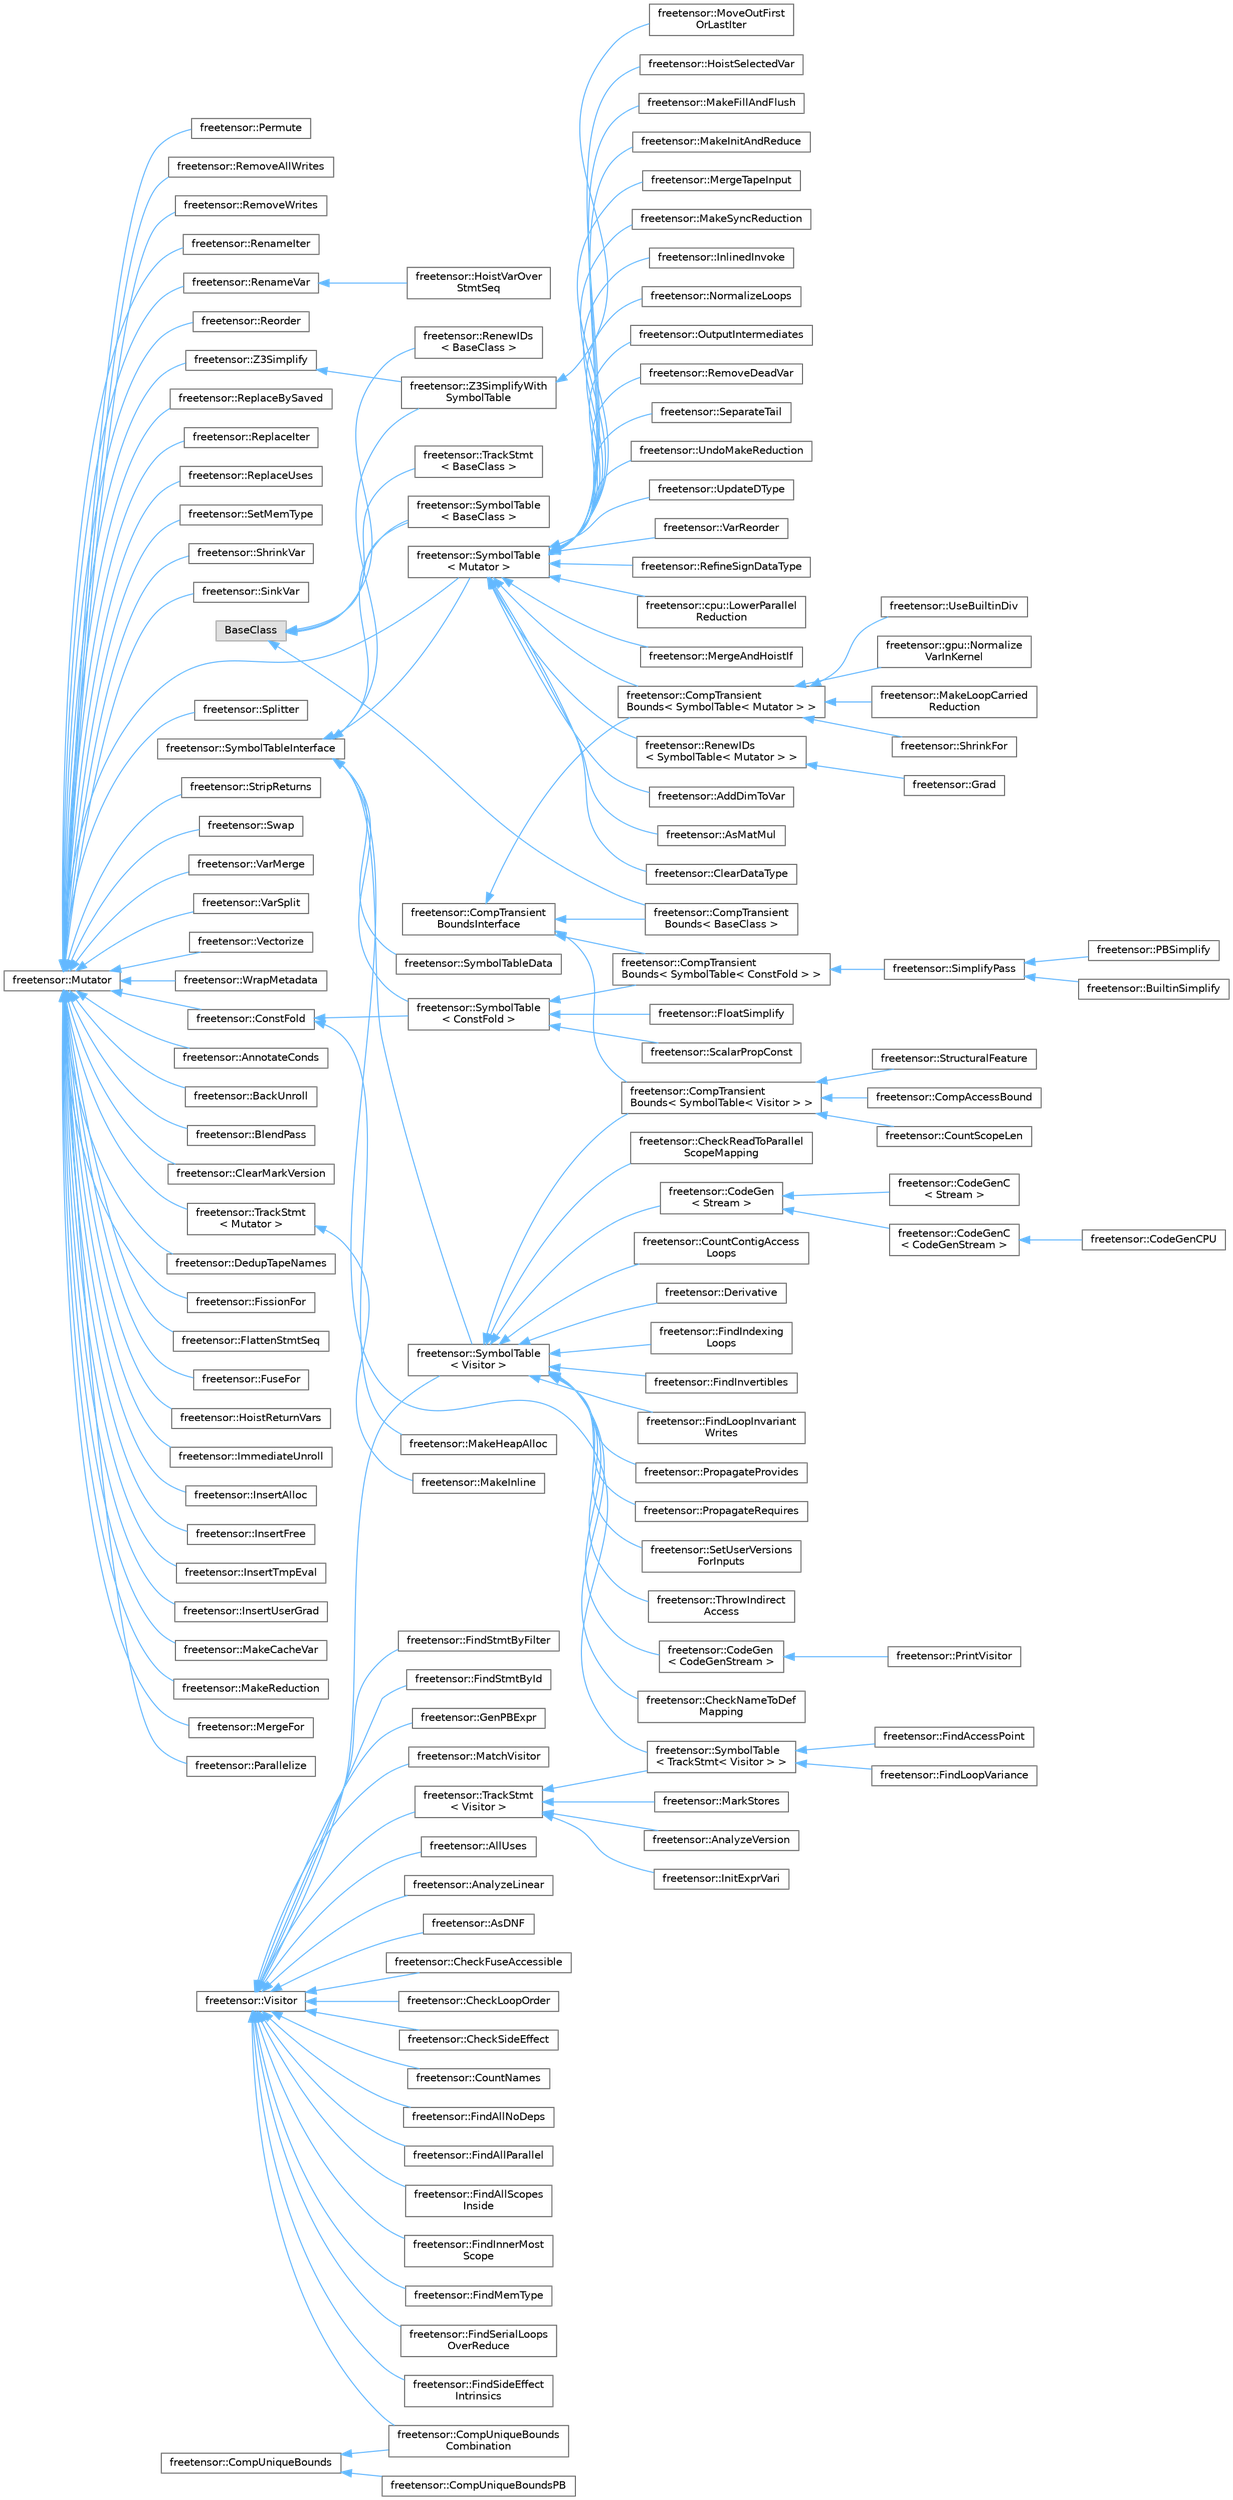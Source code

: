 digraph "Graphical Class Hierarchy"
{
 // LATEX_PDF_SIZE
  bgcolor="transparent";
  edge [fontname=Helvetica,fontsize=10,labelfontname=Helvetica,labelfontsize=10];
  node [fontname=Helvetica,fontsize=10,shape=box,height=0.2,width=0.4];
  rankdir="LR";
  Node0 [label="BaseClass",height=0.2,width=0.4,color="grey60", fillcolor="#E0E0E0", style="filled",tooltip=" "];
  Node0 -> Node1 [dir="back",color="steelblue1",style="solid"];
  Node1 [label="freetensor::CompTransient\lBounds\< BaseClass \>",height=0.2,width=0.4,color="grey40", fillcolor="white", style="filled",URL="$classfreetensor_1_1CompTransientBounds.html",tooltip=" "];
  Node0 -> Node137 [dir="back",color="steelblue1",style="solid"];
  Node137 [label="freetensor::RenewIDs\l\< BaseClass \>",height=0.2,width=0.4,color="grey40", fillcolor="white", style="filled",URL="$classfreetensor_1_1RenewIDs.html",tooltip=" "];
  Node0 -> Node135 [dir="back",color="steelblue1",style="solid"];
  Node135 [label="freetensor::SymbolTable\l\< BaseClass \>",height=0.2,width=0.4,color="grey40", fillcolor="white", style="filled",URL="$classfreetensor_1_1SymbolTable.html",tooltip=" "];
  Node0 -> Node138 [dir="back",color="steelblue1",style="solid"];
  Node138 [label="freetensor::TrackStmt\l\< BaseClass \>",height=0.2,width=0.4,color="grey40", fillcolor="white", style="filled",URL="$classfreetensor_1_1TrackStmt.html",tooltip=" "];
  Node2 [label="freetensor::CompTransient\lBoundsInterface",height=0.2,width=0.4,color="grey40", fillcolor="white", style="filled",URL="$classfreetensor_1_1CompTransientBoundsInterface.html",tooltip=" "];
  Node2 -> Node3 [dir="back",color="steelblue1",style="solid"];
  Node3 [label="freetensor::CompTransient\lBounds\< SymbolTable\< Visitor \> \>",height=0.2,width=0.4,color="grey40", fillcolor="white", style="filled",URL="$classfreetensor_1_1CompTransientBounds.html",tooltip=" "];
  Node3 -> Node4 [dir="back",color="steelblue1",style="solid"];
  Node4 [label="freetensor::CompAccessBound",height=0.2,width=0.4,color="grey40", fillcolor="white", style="filled",URL="$classfreetensor_1_1CompAccessBound.html",tooltip=" "];
  Node3 -> Node5 [dir="back",color="steelblue1",style="solid"];
  Node5 [label="freetensor::CountScopeLen",height=0.2,width=0.4,color="grey40", fillcolor="white", style="filled",URL="$classfreetensor_1_1CountScopeLen.html",tooltip=" "];
  Node3 -> Node6 [dir="back",color="steelblue1",style="solid"];
  Node6 [label="freetensor::StructuralFeature",height=0.2,width=0.4,color="grey40", fillcolor="white", style="filled",URL="$classfreetensor_1_1StructuralFeature.html",tooltip=" "];
  Node2 -> Node27 [dir="back",color="steelblue1",style="solid"];
  Node27 [label="freetensor::CompTransient\lBounds\< SymbolTable\< Mutator \> \>",height=0.2,width=0.4,color="grey40", fillcolor="white", style="filled",URL="$classfreetensor_1_1CompTransientBounds.html",tooltip=" "];
  Node27 -> Node28 [dir="back",color="steelblue1",style="solid"];
  Node28 [label="freetensor::MakeLoopCarried\lReduction",height=0.2,width=0.4,color="grey40", fillcolor="white", style="filled",URL="$classfreetensor_1_1MakeLoopCarriedReduction.html",tooltip=" "];
  Node27 -> Node29 [dir="back",color="steelblue1",style="solid"];
  Node29 [label="freetensor::ShrinkFor",height=0.2,width=0.4,color="grey40", fillcolor="white", style="filled",URL="$classfreetensor_1_1ShrinkFor.html",tooltip=" "];
  Node27 -> Node30 [dir="back",color="steelblue1",style="solid"];
  Node30 [label="freetensor::UseBuiltinDiv",height=0.2,width=0.4,color="grey40", fillcolor="white", style="filled",URL="$classfreetensor_1_1UseBuiltinDiv.html",tooltip=" "];
  Node27 -> Node31 [dir="back",color="steelblue1",style="solid"];
  Node31 [label="freetensor::gpu::Normalize\lVarInKernel",height=0.2,width=0.4,color="grey40", fillcolor="white", style="filled",URL="$classfreetensor_1_1gpu_1_1NormalizeVarInKernel.html",tooltip=" "];
  Node2 -> Node62 [dir="back",color="steelblue1",style="solid"];
  Node62 [label="freetensor::CompTransient\lBounds\< SymbolTable\< ConstFold \> \>",height=0.2,width=0.4,color="grey40", fillcolor="white", style="filled",URL="$classfreetensor_1_1CompTransientBounds.html",tooltip=" "];
  Node62 -> Node63 [dir="back",color="steelblue1",style="solid"];
  Node63 [label="freetensor::SimplifyPass",height=0.2,width=0.4,color="grey40", fillcolor="white", style="filled",URL="$classfreetensor_1_1SimplifyPass.html",tooltip=" "];
  Node63 -> Node64 [dir="back",color="steelblue1",style="solid"];
  Node64 [label="freetensor::BuiltinSimplify",height=0.2,width=0.4,color="grey40", fillcolor="white", style="filled",URL="$classfreetensor_1_1BuiltinSimplify.html",tooltip=" "];
  Node63 -> Node65 [dir="back",color="steelblue1",style="solid"];
  Node65 [label="freetensor::PBSimplify",height=0.2,width=0.4,color="grey40", fillcolor="white", style="filled",URL="$classfreetensor_1_1PBSimplify.html",tooltip=" "];
  Node2 -> Node1 [dir="back",color="steelblue1",style="solid"];
  Node121 [label="freetensor::CompUniqueBounds",height=0.2,width=0.4,color="grey40", fillcolor="white", style="filled",URL="$classfreetensor_1_1CompUniqueBounds.html",tooltip=" "];
  Node121 -> Node120 [dir="back",color="steelblue1",style="solid"];
  Node120 [label="freetensor::CompUniqueBounds\lCombination",height=0.2,width=0.4,color="grey40", fillcolor="white", style="filled",URL="$classfreetensor_1_1CompUniqueBoundsCombination.html",tooltip=" "];
  Node121 -> Node122 [dir="back",color="steelblue1",style="solid"];
  Node122 [label="freetensor::CompUniqueBoundsPB",height=0.2,width=0.4,color="grey40", fillcolor="white", style="filled",URL="$classfreetensor_1_1CompUniqueBoundsPB.html",tooltip=" "];
  Node53 [label="freetensor::Mutator",height=0.2,width=0.4,color="grey40", fillcolor="white", style="filled",URL="$classfreetensor_1_1Mutator.html",tooltip=" "];
  Node53 -> Node26 [dir="back",color="steelblue1",style="solid"];
  Node26 [label="freetensor::SymbolTable\l\< Mutator \>",height=0.2,width=0.4,color="grey40", fillcolor="white", style="filled",URL="$classfreetensor_1_1SymbolTable.html",tooltip=" "];
  Node26 -> Node27 [dir="back",color="steelblue1",style="solid"];
  Node26 -> Node32 [dir="back",color="steelblue1",style="solid"];
  Node32 [label="freetensor::RenewIDs\l\< SymbolTable\< Mutator \> \>",height=0.2,width=0.4,color="grey40", fillcolor="white", style="filled",URL="$classfreetensor_1_1RenewIDs.html",tooltip=" "];
  Node32 -> Node33 [dir="back",color="steelblue1",style="solid"];
  Node33 [label="freetensor::Grad",height=0.2,width=0.4,color="grey40", fillcolor="white", style="filled",URL="$classfreetensor_1_1Grad.html",tooltip=" "];
  Node26 -> Node34 [dir="back",color="steelblue1",style="solid"];
  Node34 [label="freetensor::AddDimToVar",height=0.2,width=0.4,color="grey40", fillcolor="white", style="filled",URL="$classfreetensor_1_1AddDimToVar.html",tooltip=" "];
  Node26 -> Node35 [dir="back",color="steelblue1",style="solid"];
  Node35 [label="freetensor::AsMatMul",height=0.2,width=0.4,color="grey40", fillcolor="white", style="filled",URL="$classfreetensor_1_1AsMatMul.html",tooltip=" "];
  Node26 -> Node36 [dir="back",color="steelblue1",style="solid"];
  Node36 [label="freetensor::ClearDataType",height=0.2,width=0.4,color="grey40", fillcolor="white", style="filled",URL="$classfreetensor_1_1ClearDataType.html",tooltip=" "];
  Node26 -> Node37 [dir="back",color="steelblue1",style="solid"];
  Node37 [label="freetensor::HoistSelectedVar",height=0.2,width=0.4,color="grey40", fillcolor="white", style="filled",URL="$classfreetensor_1_1HoistSelectedVar.html",tooltip=" "];
  Node26 -> Node38 [dir="back",color="steelblue1",style="solid"];
  Node38 [label="freetensor::InlinedInvoke",height=0.2,width=0.4,color="grey40", fillcolor="white", style="filled",URL="$classfreetensor_1_1InlinedInvoke.html",tooltip=" "];
  Node26 -> Node39 [dir="back",color="steelblue1",style="solid"];
  Node39 [label="freetensor::MakeFillAndFlush",height=0.2,width=0.4,color="grey40", fillcolor="white", style="filled",URL="$classfreetensor_1_1MakeFillAndFlush.html",tooltip=" "];
  Node26 -> Node40 [dir="back",color="steelblue1",style="solid"];
  Node40 [label="freetensor::MakeInitAndReduce",height=0.2,width=0.4,color="grey40", fillcolor="white", style="filled",URL="$classfreetensor_1_1MakeInitAndReduce.html",tooltip=" "];
  Node26 -> Node41 [dir="back",color="steelblue1",style="solid"];
  Node41 [label="freetensor::MakeSyncReduction",height=0.2,width=0.4,color="grey40", fillcolor="white", style="filled",URL="$classfreetensor_1_1MakeSyncReduction.html",tooltip=" "];
  Node26 -> Node42 [dir="back",color="steelblue1",style="solid"];
  Node42 [label="freetensor::MergeAndHoistIf",height=0.2,width=0.4,color="grey40", fillcolor="white", style="filled",URL="$classfreetensor_1_1MergeAndHoistIf.html",tooltip=" "];
  Node26 -> Node43 [dir="back",color="steelblue1",style="solid"];
  Node43 [label="freetensor::MergeTapeInput",height=0.2,width=0.4,color="grey40", fillcolor="white", style="filled",URL="$classfreetensor_1_1MergeTapeInput.html",tooltip=" "];
  Node26 -> Node44 [dir="back",color="steelblue1",style="solid"];
  Node44 [label="freetensor::NormalizeLoops",height=0.2,width=0.4,color="grey40", fillcolor="white", style="filled",URL="$classfreetensor_1_1NormalizeLoops.html",tooltip=" "];
  Node26 -> Node45 [dir="back",color="steelblue1",style="solid"];
  Node45 [label="freetensor::OutputIntermediates",height=0.2,width=0.4,color="grey40", fillcolor="white", style="filled",URL="$classfreetensor_1_1OutputIntermediates.html",tooltip=" "];
  Node26 -> Node46 [dir="back",color="steelblue1",style="solid"];
  Node46 [label="freetensor::RefineSignDataType",height=0.2,width=0.4,color="grey40", fillcolor="white", style="filled",URL="$classfreetensor_1_1RefineSignDataType.html",tooltip=" "];
  Node26 -> Node47 [dir="back",color="steelblue1",style="solid"];
  Node47 [label="freetensor::RemoveDeadVar",height=0.2,width=0.4,color="grey40", fillcolor="white", style="filled",URL="$classfreetensor_1_1RemoveDeadVar.html",tooltip=" "];
  Node26 -> Node48 [dir="back",color="steelblue1",style="solid"];
  Node48 [label="freetensor::SeparateTail",height=0.2,width=0.4,color="grey40", fillcolor="white", style="filled",URL="$classfreetensor_1_1SeparateTail.html",tooltip=" "];
  Node26 -> Node49 [dir="back",color="steelblue1",style="solid"];
  Node49 [label="freetensor::UndoMakeReduction",height=0.2,width=0.4,color="grey40", fillcolor="white", style="filled",URL="$classfreetensor_1_1UndoMakeReduction.html",tooltip=" "];
  Node26 -> Node50 [dir="back",color="steelblue1",style="solid"];
  Node50 [label="freetensor::UpdateDType",height=0.2,width=0.4,color="grey40", fillcolor="white", style="filled",URL="$classfreetensor_1_1UpdateDType.html",tooltip=" "];
  Node26 -> Node51 [dir="back",color="steelblue1",style="solid"];
  Node51 [label="freetensor::VarReorder",height=0.2,width=0.4,color="grey40", fillcolor="white", style="filled",URL="$classfreetensor_1_1VarReorder.html",tooltip=" "];
  Node26 -> Node52 [dir="back",color="steelblue1",style="solid"];
  Node52 [label="freetensor::cpu::LowerParallel\lReduction",height=0.2,width=0.4,color="grey40", fillcolor="white", style="filled",URL="$classfreetensor_1_1cpu_1_1LowerParallelReduction.html",tooltip=" "];
  Node53 -> Node54 [dir="back",color="steelblue1",style="solid"];
  Node54 [label="freetensor::TrackStmt\l\< Mutator \>",height=0.2,width=0.4,color="grey40", fillcolor="white", style="filled",URL="$classfreetensor_1_1TrackStmt.html",tooltip=" "];
  Node54 -> Node55 [dir="back",color="steelblue1",style="solid"];
  Node55 [label="freetensor::MakeInline",height=0.2,width=0.4,color="grey40", fillcolor="white", style="filled",URL="$classfreetensor_1_1MakeInline.html",tooltip=" "];
  Node53 -> Node56 [dir="back",color="steelblue1",style="solid"];
  Node56 [label="freetensor::AnnotateConds",height=0.2,width=0.4,color="grey40", fillcolor="white", style="filled",URL="$classfreetensor_1_1AnnotateConds.html",tooltip=" "];
  Node53 -> Node57 [dir="back",color="steelblue1",style="solid"];
  Node57 [label="freetensor::BackUnroll",height=0.2,width=0.4,color="grey40", fillcolor="white", style="filled",URL="$classfreetensor_1_1BackUnroll.html",tooltip=" "];
  Node53 -> Node58 [dir="back",color="steelblue1",style="solid"];
  Node58 [label="freetensor::BlendPass",height=0.2,width=0.4,color="grey40", fillcolor="white", style="filled",URL="$classfreetensor_1_1BlendPass.html",tooltip=" "];
  Node53 -> Node59 [dir="back",color="steelblue1",style="solid"];
  Node59 [label="freetensor::ClearMarkVersion",height=0.2,width=0.4,color="grey40", fillcolor="white", style="filled",URL="$classfreetensor_1_1ClearMarkVersion.html",tooltip=" "];
  Node53 -> Node60 [dir="back",color="steelblue1",style="solid"];
  Node60 [label="freetensor::ConstFold",height=0.2,width=0.4,color="grey40", fillcolor="white", style="filled",URL="$classfreetensor_1_1ConstFold.html",tooltip=" "];
  Node60 -> Node61 [dir="back",color="steelblue1",style="solid"];
  Node61 [label="freetensor::SymbolTable\l\< ConstFold \>",height=0.2,width=0.4,color="grey40", fillcolor="white", style="filled",URL="$classfreetensor_1_1SymbolTable.html",tooltip=" "];
  Node61 -> Node62 [dir="back",color="steelblue1",style="solid"];
  Node61 -> Node66 [dir="back",color="steelblue1",style="solid"];
  Node66 [label="freetensor::FloatSimplify",height=0.2,width=0.4,color="grey40", fillcolor="white", style="filled",URL="$classfreetensor_1_1FloatSimplify.html",tooltip=" "];
  Node61 -> Node67 [dir="back",color="steelblue1",style="solid"];
  Node67 [label="freetensor::ScalarPropConst",height=0.2,width=0.4,color="grey40", fillcolor="white", style="filled",URL="$classfreetensor_1_1ScalarPropConst.html",tooltip=" "];
  Node60 -> Node68 [dir="back",color="steelblue1",style="solid"];
  Node68 [label="freetensor::MakeHeapAlloc",height=0.2,width=0.4,color="grey40", fillcolor="white", style="filled",URL="$classfreetensor_1_1MakeHeapAlloc.html",tooltip=" "];
  Node53 -> Node69 [dir="back",color="steelblue1",style="solid"];
  Node69 [label="freetensor::DedupTapeNames",height=0.2,width=0.4,color="grey40", fillcolor="white", style="filled",URL="$classfreetensor_1_1DedupTapeNames.html",tooltip=" "];
  Node53 -> Node70 [dir="back",color="steelblue1",style="solid"];
  Node70 [label="freetensor::FissionFor",height=0.2,width=0.4,color="grey40", fillcolor="white", style="filled",URL="$classfreetensor_1_1FissionFor.html",tooltip=" "];
  Node53 -> Node71 [dir="back",color="steelblue1",style="solid"];
  Node71 [label="freetensor::FlattenStmtSeq",height=0.2,width=0.4,color="grey40", fillcolor="white", style="filled",URL="$classfreetensor_1_1FlattenStmtSeq.html",tooltip=" "];
  Node53 -> Node72 [dir="back",color="steelblue1",style="solid"];
  Node72 [label="freetensor::FuseFor",height=0.2,width=0.4,color="grey40", fillcolor="white", style="filled",URL="$classfreetensor_1_1FuseFor.html",tooltip=" "];
  Node53 -> Node73 [dir="back",color="steelblue1",style="solid"];
  Node73 [label="freetensor::HoistReturnVars",height=0.2,width=0.4,color="grey40", fillcolor="white", style="filled",URL="$classfreetensor_1_1HoistReturnVars.html",tooltip=" "];
  Node53 -> Node74 [dir="back",color="steelblue1",style="solid"];
  Node74 [label="freetensor::ImmediateUnroll",height=0.2,width=0.4,color="grey40", fillcolor="white", style="filled",URL="$classfreetensor_1_1ImmediateUnroll.html",tooltip=" "];
  Node53 -> Node75 [dir="back",color="steelblue1",style="solid"];
  Node75 [label="freetensor::InsertAlloc",height=0.2,width=0.4,color="grey40", fillcolor="white", style="filled",URL="$classfreetensor_1_1InsertAlloc.html",tooltip=" "];
  Node53 -> Node76 [dir="back",color="steelblue1",style="solid"];
  Node76 [label="freetensor::InsertFree",height=0.2,width=0.4,color="grey40", fillcolor="white", style="filled",URL="$classfreetensor_1_1InsertFree.html",tooltip=" "];
  Node53 -> Node77 [dir="back",color="steelblue1",style="solid"];
  Node77 [label="freetensor::InsertTmpEval",height=0.2,width=0.4,color="grey40", fillcolor="white", style="filled",URL="$classfreetensor_1_1InsertTmpEval.html",tooltip=" "];
  Node53 -> Node78 [dir="back",color="steelblue1",style="solid"];
  Node78 [label="freetensor::InsertUserGrad",height=0.2,width=0.4,color="grey40", fillcolor="white", style="filled",URL="$classfreetensor_1_1InsertUserGrad.html",tooltip=" "];
  Node53 -> Node79 [dir="back",color="steelblue1",style="solid"];
  Node79 [label="freetensor::MakeCacheVar",height=0.2,width=0.4,color="grey40", fillcolor="white", style="filled",URL="$classfreetensor_1_1MakeCacheVar.html",tooltip=" "];
  Node53 -> Node80 [dir="back",color="steelblue1",style="solid"];
  Node80 [label="freetensor::MakeReduction",height=0.2,width=0.4,color="grey40", fillcolor="white", style="filled",URL="$classfreetensor_1_1MakeReduction.html",tooltip=" "];
  Node53 -> Node81 [dir="back",color="steelblue1",style="solid"];
  Node81 [label="freetensor::MergeFor",height=0.2,width=0.4,color="grey40", fillcolor="white", style="filled",URL="$classfreetensor_1_1MergeFor.html",tooltip=" "];
  Node53 -> Node82 [dir="back",color="steelblue1",style="solid"];
  Node82 [label="freetensor::Parallelize",height=0.2,width=0.4,color="grey40", fillcolor="white", style="filled",URL="$classfreetensor_1_1Parallelize.html",tooltip=" "];
  Node53 -> Node83 [dir="back",color="steelblue1",style="solid"];
  Node83 [label="freetensor::Permute",height=0.2,width=0.4,color="grey40", fillcolor="white", style="filled",URL="$classfreetensor_1_1Permute.html",tooltip=" "];
  Node53 -> Node84 [dir="back",color="steelblue1",style="solid"];
  Node84 [label="freetensor::RemoveAllWrites",height=0.2,width=0.4,color="grey40", fillcolor="white", style="filled",URL="$classfreetensor_1_1RemoveAllWrites.html",tooltip=" "];
  Node53 -> Node85 [dir="back",color="steelblue1",style="solid"];
  Node85 [label="freetensor::RemoveWrites",height=0.2,width=0.4,color="grey40", fillcolor="white", style="filled",URL="$classfreetensor_1_1RemoveWrites.html",tooltip=" "];
  Node53 -> Node86 [dir="back",color="steelblue1",style="solid"];
  Node86 [label="freetensor::RenameIter",height=0.2,width=0.4,color="grey40", fillcolor="white", style="filled",URL="$classfreetensor_1_1RenameIter.html",tooltip=" "];
  Node53 -> Node87 [dir="back",color="steelblue1",style="solid"];
  Node87 [label="freetensor::RenameVar",height=0.2,width=0.4,color="grey40", fillcolor="white", style="filled",URL="$classfreetensor_1_1RenameVar.html",tooltip=" "];
  Node87 -> Node88 [dir="back",color="steelblue1",style="solid"];
  Node88 [label="freetensor::HoistVarOver\lStmtSeq",height=0.2,width=0.4,color="grey40", fillcolor="white", style="filled",URL="$classfreetensor_1_1HoistVarOverStmtSeq.html",tooltip=" "];
  Node53 -> Node89 [dir="back",color="steelblue1",style="solid"];
  Node89 [label="freetensor::Reorder",height=0.2,width=0.4,color="grey40", fillcolor="white", style="filled",URL="$classfreetensor_1_1Reorder.html",tooltip=" "];
  Node53 -> Node90 [dir="back",color="steelblue1",style="solid"];
  Node90 [label="freetensor::ReplaceBySaved",height=0.2,width=0.4,color="grey40", fillcolor="white", style="filled",URL="$classfreetensor_1_1ReplaceBySaved.html",tooltip=" "];
  Node53 -> Node91 [dir="back",color="steelblue1",style="solid"];
  Node91 [label="freetensor::ReplaceIter",height=0.2,width=0.4,color="grey40", fillcolor="white", style="filled",URL="$classfreetensor_1_1ReplaceIter.html",tooltip=" "];
  Node53 -> Node92 [dir="back",color="steelblue1",style="solid"];
  Node92 [label="freetensor::ReplaceUses",height=0.2,width=0.4,color="grey40", fillcolor="white", style="filled",URL="$classfreetensor_1_1ReplaceUses.html",tooltip=" "];
  Node53 -> Node93 [dir="back",color="steelblue1",style="solid"];
  Node93 [label="freetensor::SetMemType",height=0.2,width=0.4,color="grey40", fillcolor="white", style="filled",URL="$classfreetensor_1_1SetMemType.html",tooltip=" "];
  Node53 -> Node94 [dir="back",color="steelblue1",style="solid"];
  Node94 [label="freetensor::ShrinkVar",height=0.2,width=0.4,color="grey40", fillcolor="white", style="filled",URL="$classfreetensor_1_1ShrinkVar.html",tooltip=" "];
  Node53 -> Node95 [dir="back",color="steelblue1",style="solid"];
  Node95 [label="freetensor::SinkVar",height=0.2,width=0.4,color="grey40", fillcolor="white", style="filled",URL="$classfreetensor_1_1SinkVar.html",tooltip=" "];
  Node53 -> Node96 [dir="back",color="steelblue1",style="solid"];
  Node96 [label="freetensor::Splitter",height=0.2,width=0.4,color="grey40", fillcolor="white", style="filled",URL="$classfreetensor_1_1Splitter.html",tooltip=" "];
  Node53 -> Node97 [dir="back",color="steelblue1",style="solid"];
  Node97 [label="freetensor::StripReturns",height=0.2,width=0.4,color="grey40", fillcolor="white", style="filled",URL="$classfreetensor_1_1StripReturns.html",tooltip=" "];
  Node53 -> Node98 [dir="back",color="steelblue1",style="solid"];
  Node98 [label="freetensor::Swap",height=0.2,width=0.4,color="grey40", fillcolor="white", style="filled",URL="$classfreetensor_1_1Swap.html",tooltip=" "];
  Node53 -> Node99 [dir="back",color="steelblue1",style="solid"];
  Node99 [label="freetensor::VarMerge",height=0.2,width=0.4,color="grey40", fillcolor="white", style="filled",URL="$classfreetensor_1_1VarMerge.html",tooltip=" "];
  Node53 -> Node100 [dir="back",color="steelblue1",style="solid"];
  Node100 [label="freetensor::VarSplit",height=0.2,width=0.4,color="grey40", fillcolor="white", style="filled",URL="$classfreetensor_1_1VarSplit.html",tooltip=" "];
  Node53 -> Node101 [dir="back",color="steelblue1",style="solid"];
  Node101 [label="freetensor::Vectorize",height=0.2,width=0.4,color="grey40", fillcolor="white", style="filled",URL="$classfreetensor_1_1Vectorize.html",tooltip=" "];
  Node53 -> Node102 [dir="back",color="steelblue1",style="solid"];
  Node102 [label="freetensor::WrapMetadata",height=0.2,width=0.4,color="grey40", fillcolor="white", style="filled",URL="$classfreetensor_1_1WrapMetadata.html",tooltip=" "];
  Node53 -> Node103 [dir="back",color="steelblue1",style="solid"];
  Node103 [label="freetensor::Z3Simplify",height=0.2,width=0.4,color="grey40", fillcolor="white", style="filled",URL="$classfreetensor_1_1Z3Simplify.html",tooltip=" "];
  Node103 -> Node104 [dir="back",color="steelblue1",style="solid"];
  Node104 [label="freetensor::Z3SimplifyWith\lSymbolTable",height=0.2,width=0.4,color="grey40", fillcolor="white", style="filled",URL="$classfreetensor_1_1Z3SimplifyWithSymbolTable.html",tooltip=" "];
  Node104 -> Node105 [dir="back",color="steelblue1",style="solid"];
  Node105 [label="freetensor::MoveOutFirst\lOrLastIter",height=0.2,width=0.4,color="grey40", fillcolor="white", style="filled",URL="$classfreetensor_1_1MoveOutFirstOrLastIter.html",tooltip=" "];
  Node25 [label="freetensor::SymbolTableInterface",height=0.2,width=0.4,color="grey40", fillcolor="white", style="filled",URL="$classfreetensor_1_1SymbolTableInterface.html",tooltip=" "];
  Node25 -> Node26 [dir="back",color="steelblue1",style="solid"];
  Node25 -> Node7 [dir="back",color="steelblue1",style="solid"];
  Node7 [label="freetensor::SymbolTable\l\< Visitor \>",height=0.2,width=0.4,color="grey40", fillcolor="white", style="filled",URL="$classfreetensor_1_1SymbolTable.html",tooltip=" "];
  Node7 -> Node8 [dir="back",color="steelblue1",style="solid"];
  Node8 [label="freetensor::CodeGen\l\< CodeGenStream \>",height=0.2,width=0.4,color="grey40", fillcolor="white", style="filled",URL="$classfreetensor_1_1CodeGen.html",tooltip=" "];
  Node8 -> Node9 [dir="back",color="steelblue1",style="solid"];
  Node9 [label="freetensor::PrintVisitor",height=0.2,width=0.4,color="grey40", fillcolor="white", style="filled",URL="$classfreetensor_1_1PrintVisitor.html",tooltip=" "];
  Node7 -> Node3 [dir="back",color="steelblue1",style="solid"];
  Node7 -> Node10 [dir="back",color="steelblue1",style="solid"];
  Node10 [label="freetensor::CheckNameToDef\lMapping",height=0.2,width=0.4,color="grey40", fillcolor="white", style="filled",URL="$classfreetensor_1_1CheckNameToDefMapping.html",tooltip=" "];
  Node7 -> Node11 [dir="back",color="steelblue1",style="solid"];
  Node11 [label="freetensor::CheckReadToParallel\lScopeMapping",height=0.2,width=0.4,color="grey40", fillcolor="white", style="filled",URL="$classfreetensor_1_1CheckReadToParallelScopeMapping.html",tooltip=" "];
  Node7 -> Node12 [dir="back",color="steelblue1",style="solid"];
  Node12 [label="freetensor::CodeGen\l\< Stream \>",height=0.2,width=0.4,color="grey40", fillcolor="white", style="filled",URL="$classfreetensor_1_1CodeGen.html",tooltip=" "];
  Node12 -> Node13 [dir="back",color="steelblue1",style="solid"];
  Node13 [label="freetensor::CodeGenC\l\< CodeGenStream \>",height=0.2,width=0.4,color="grey40", fillcolor="white", style="filled",URL="$classfreetensor_1_1CodeGenC.html",tooltip=" "];
  Node13 -> Node14 [dir="back",color="steelblue1",style="solid"];
  Node14 [label="freetensor::CodeGenCPU",height=0.2,width=0.4,color="grey40", fillcolor="white", style="filled",URL="$classfreetensor_1_1CodeGenCPU.html",tooltip=" "];
  Node12 -> Node15 [dir="back",color="steelblue1",style="solid"];
  Node15 [label="freetensor::CodeGenC\l\< Stream \>",height=0.2,width=0.4,color="grey40", fillcolor="white", style="filled",URL="$classfreetensor_1_1CodeGenC.html",tooltip=" "];
  Node7 -> Node16 [dir="back",color="steelblue1",style="solid"];
  Node16 [label="freetensor::CountContigAccess\lLoops",height=0.2,width=0.4,color="grey40", fillcolor="white", style="filled",URL="$classfreetensor_1_1CountContigAccessLoops.html",tooltip=" "];
  Node7 -> Node17 [dir="back",color="steelblue1",style="solid"];
  Node17 [label="freetensor::Derivative",height=0.2,width=0.4,color="grey40", fillcolor="white", style="filled",URL="$classfreetensor_1_1Derivative.html",tooltip=" "];
  Node7 -> Node18 [dir="back",color="steelblue1",style="solid"];
  Node18 [label="freetensor::FindIndexing\lLoops",height=0.2,width=0.4,color="grey40", fillcolor="white", style="filled",URL="$classfreetensor_1_1FindIndexingLoops.html",tooltip=" "];
  Node7 -> Node19 [dir="back",color="steelblue1",style="solid"];
  Node19 [label="freetensor::FindInvertibles",height=0.2,width=0.4,color="grey40", fillcolor="white", style="filled",URL="$classfreetensor_1_1FindInvertibles.html",tooltip=" "];
  Node7 -> Node20 [dir="back",color="steelblue1",style="solid"];
  Node20 [label="freetensor::FindLoopInvariant\lWrites",height=0.2,width=0.4,color="grey40", fillcolor="white", style="filled",URL="$classfreetensor_1_1FindLoopInvariantWrites.html",tooltip=" "];
  Node7 -> Node21 [dir="back",color="steelblue1",style="solid"];
  Node21 [label="freetensor::PropagateProvides",height=0.2,width=0.4,color="grey40", fillcolor="white", style="filled",URL="$classfreetensor_1_1PropagateProvides.html",tooltip=" "];
  Node7 -> Node22 [dir="back",color="steelblue1",style="solid"];
  Node22 [label="freetensor::PropagateRequires",height=0.2,width=0.4,color="grey40", fillcolor="white", style="filled",URL="$classfreetensor_1_1PropagateRequires.html",tooltip=" "];
  Node7 -> Node23 [dir="back",color="steelblue1",style="solid"];
  Node23 [label="freetensor::SetUserVersions\lForInputs",height=0.2,width=0.4,color="grey40", fillcolor="white", style="filled",URL="$classfreetensor_1_1SetUserVersionsForInputs.html",tooltip=" "];
  Node7 -> Node24 [dir="back",color="steelblue1",style="solid"];
  Node24 [label="freetensor::ThrowIndirect\lAccess",height=0.2,width=0.4,color="grey40", fillcolor="white", style="filled",URL="$classfreetensor_1_1ThrowIndirectAccess.html",tooltip=" "];
  Node25 -> Node106 [dir="back",color="steelblue1",style="solid"];
  Node106 [label="freetensor::SymbolTable\l\< TrackStmt\< Visitor \> \>",height=0.2,width=0.4,color="grey40", fillcolor="white", style="filled",URL="$classfreetensor_1_1SymbolTable.html",tooltip=" "];
  Node106 -> Node107 [dir="back",color="steelblue1",style="solid"];
  Node107 [label="freetensor::FindAccessPoint",height=0.2,width=0.4,color="grey40", fillcolor="white", style="filled",URL="$classfreetensor_1_1FindAccessPoint.html",tooltip=" "];
  Node106 -> Node108 [dir="back",color="steelblue1",style="solid"];
  Node108 [label="freetensor::FindLoopVariance",height=0.2,width=0.4,color="grey40", fillcolor="white", style="filled",URL="$classfreetensor_1_1FindLoopVariance.html",tooltip=" "];
  Node25 -> Node61 [dir="back",color="steelblue1",style="solid"];
  Node25 -> Node135 [dir="back",color="steelblue1",style="solid"];
  Node25 -> Node136 [dir="back",color="steelblue1",style="solid"];
  Node136 [label="freetensor::SymbolTableData",height=0.2,width=0.4,color="grey40", fillcolor="white", style="filled",URL="$classfreetensor_1_1SymbolTableData.html",tooltip=" "];
  Node25 -> Node104 [dir="back",color="steelblue1",style="solid"];
  Node113 [label="freetensor::Visitor",height=0.2,width=0.4,color="grey40", fillcolor="white", style="filled",URL="$classfreetensor_1_1Visitor.html",tooltip=" "];
  Node113 -> Node7 [dir="back",color="steelblue1",style="solid"];
  Node113 -> Node109 [dir="back",color="steelblue1",style="solid"];
  Node109 [label="freetensor::TrackStmt\l\< Visitor \>",height=0.2,width=0.4,color="grey40", fillcolor="white", style="filled",URL="$classfreetensor_1_1TrackStmt.html",tooltip=" "];
  Node109 -> Node106 [dir="back",color="steelblue1",style="solid"];
  Node109 -> Node110 [dir="back",color="steelblue1",style="solid"];
  Node110 [label="freetensor::AnalyzeVersion",height=0.2,width=0.4,color="grey40", fillcolor="white", style="filled",URL="$classfreetensor_1_1AnalyzeVersion.html",tooltip=" "];
  Node109 -> Node111 [dir="back",color="steelblue1",style="solid"];
  Node111 [label="freetensor::InitExprVari",height=0.2,width=0.4,color="grey40", fillcolor="white", style="filled",URL="$classfreetensor_1_1InitExprVari.html",tooltip=" "];
  Node109 -> Node112 [dir="back",color="steelblue1",style="solid"];
  Node112 [label="freetensor::MarkStores",height=0.2,width=0.4,color="grey40", fillcolor="white", style="filled",URL="$classfreetensor_1_1MarkStores.html",tooltip=" "];
  Node113 -> Node114 [dir="back",color="steelblue1",style="solid"];
  Node114 [label="freetensor::AllUses",height=0.2,width=0.4,color="grey40", fillcolor="white", style="filled",URL="$classfreetensor_1_1AllUses.html",tooltip=" "];
  Node113 -> Node115 [dir="back",color="steelblue1",style="solid"];
  Node115 [label="freetensor::AnalyzeLinear",height=0.2,width=0.4,color="grey40", fillcolor="white", style="filled",URL="$classfreetensor_1_1AnalyzeLinear.html",tooltip=" "];
  Node113 -> Node116 [dir="back",color="steelblue1",style="solid"];
  Node116 [label="freetensor::AsDNF",height=0.2,width=0.4,color="grey40", fillcolor="white", style="filled",URL="$classfreetensor_1_1AsDNF.html",tooltip=" "];
  Node113 -> Node117 [dir="back",color="steelblue1",style="solid"];
  Node117 [label="freetensor::CheckFuseAccessible",height=0.2,width=0.4,color="grey40", fillcolor="white", style="filled",URL="$classfreetensor_1_1CheckFuseAccessible.html",tooltip=" "];
  Node113 -> Node118 [dir="back",color="steelblue1",style="solid"];
  Node118 [label="freetensor::CheckLoopOrder",height=0.2,width=0.4,color="grey40", fillcolor="white", style="filled",URL="$classfreetensor_1_1CheckLoopOrder.html",tooltip=" "];
  Node113 -> Node119 [dir="back",color="steelblue1",style="solid"];
  Node119 [label="freetensor::CheckSideEffect",height=0.2,width=0.4,color="grey40", fillcolor="white", style="filled",URL="$classfreetensor_1_1CheckSideEffect.html",tooltip=" "];
  Node113 -> Node120 [dir="back",color="steelblue1",style="solid"];
  Node113 -> Node123 [dir="back",color="steelblue1",style="solid"];
  Node123 [label="freetensor::CountNames",height=0.2,width=0.4,color="grey40", fillcolor="white", style="filled",URL="$classfreetensor_1_1CountNames.html",tooltip=" "];
  Node113 -> Node124 [dir="back",color="steelblue1",style="solid"];
  Node124 [label="freetensor::FindAllNoDeps",height=0.2,width=0.4,color="grey40", fillcolor="white", style="filled",URL="$classfreetensor_1_1FindAllNoDeps.html",tooltip=" "];
  Node113 -> Node125 [dir="back",color="steelblue1",style="solid"];
  Node125 [label="freetensor::FindAllParallel",height=0.2,width=0.4,color="grey40", fillcolor="white", style="filled",URL="$classfreetensor_1_1FindAllParallel.html",tooltip=" "];
  Node113 -> Node126 [dir="back",color="steelblue1",style="solid"];
  Node126 [label="freetensor::FindAllScopes\lInside",height=0.2,width=0.4,color="grey40", fillcolor="white", style="filled",URL="$classfreetensor_1_1FindAllScopesInside.html",tooltip=" "];
  Node113 -> Node127 [dir="back",color="steelblue1",style="solid"];
  Node127 [label="freetensor::FindInnerMost\lScope",height=0.2,width=0.4,color="grey40", fillcolor="white", style="filled",URL="$classfreetensor_1_1FindInnerMostScope.html",tooltip=" "];
  Node113 -> Node128 [dir="back",color="steelblue1",style="solid"];
  Node128 [label="freetensor::FindMemType",height=0.2,width=0.4,color="grey40", fillcolor="white", style="filled",URL="$classfreetensor_1_1FindMemType.html",tooltip=" "];
  Node113 -> Node129 [dir="back",color="steelblue1",style="solid"];
  Node129 [label="freetensor::FindSerialLoops\lOverReduce",height=0.2,width=0.4,color="grey40", fillcolor="white", style="filled",URL="$classfreetensor_1_1FindSerialLoopsOverReduce.html",tooltip=" "];
  Node113 -> Node130 [dir="back",color="steelblue1",style="solid"];
  Node130 [label="freetensor::FindSideEffect\lIntrinsics",height=0.2,width=0.4,color="grey40", fillcolor="white", style="filled",URL="$classfreetensor_1_1FindSideEffectIntrinsics.html",tooltip=" "];
  Node113 -> Node131 [dir="back",color="steelblue1",style="solid"];
  Node131 [label="freetensor::FindStmtByFilter",height=0.2,width=0.4,color="grey40", fillcolor="white", style="filled",URL="$classfreetensor_1_1FindStmtByFilter.html",tooltip=" "];
  Node113 -> Node132 [dir="back",color="steelblue1",style="solid"];
  Node132 [label="freetensor::FindStmtById",height=0.2,width=0.4,color="grey40", fillcolor="white", style="filled",URL="$classfreetensor_1_1FindStmtById.html",tooltip=" "];
  Node113 -> Node133 [dir="back",color="steelblue1",style="solid"];
  Node133 [label="freetensor::GenPBExpr",height=0.2,width=0.4,color="grey40", fillcolor="white", style="filled",URL="$classfreetensor_1_1GenPBExpr.html",tooltip=" "];
  Node113 -> Node134 [dir="back",color="steelblue1",style="solid"];
  Node134 [label="freetensor::MatchVisitor",height=0.2,width=0.4,color="grey40", fillcolor="white", style="filled",URL="$classfreetensor_1_1MatchVisitor.html",tooltip=" "];
}
